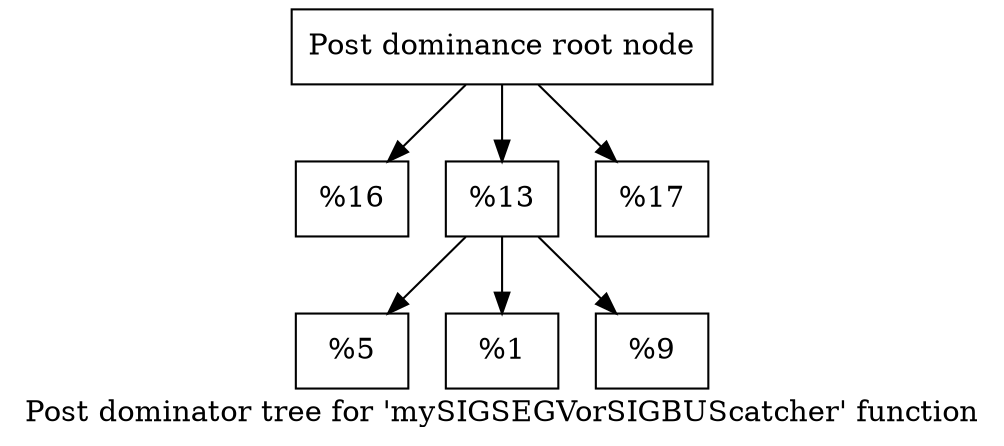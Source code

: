digraph "Post dominator tree for 'mySIGSEGVorSIGBUScatcher' function" {
	label="Post dominator tree for 'mySIGSEGVorSIGBUScatcher' function";

	Node0x123dfc0 [shape=record,label="{Post dominance root node}"];
	Node0x123dfc0 -> Node0x12933e0;
	Node0x123dfc0 -> Node0x129f270;
	Node0x123dfc0 -> Node0x11a1220;
	Node0x12933e0 [shape=record,label="{%16}"];
	Node0x129f270 [shape=record,label="{%13}"];
	Node0x129f270 -> Node0x127d1a0;
	Node0x129f270 -> Node0x1333c00;
	Node0x129f270 -> Node0x129e440;
	Node0x127d1a0 [shape=record,label="{%5}"];
	Node0x1333c00 [shape=record,label="{%1}"];
	Node0x129e440 [shape=record,label="{%9}"];
	Node0x11a1220 [shape=record,label="{%17}"];
}
